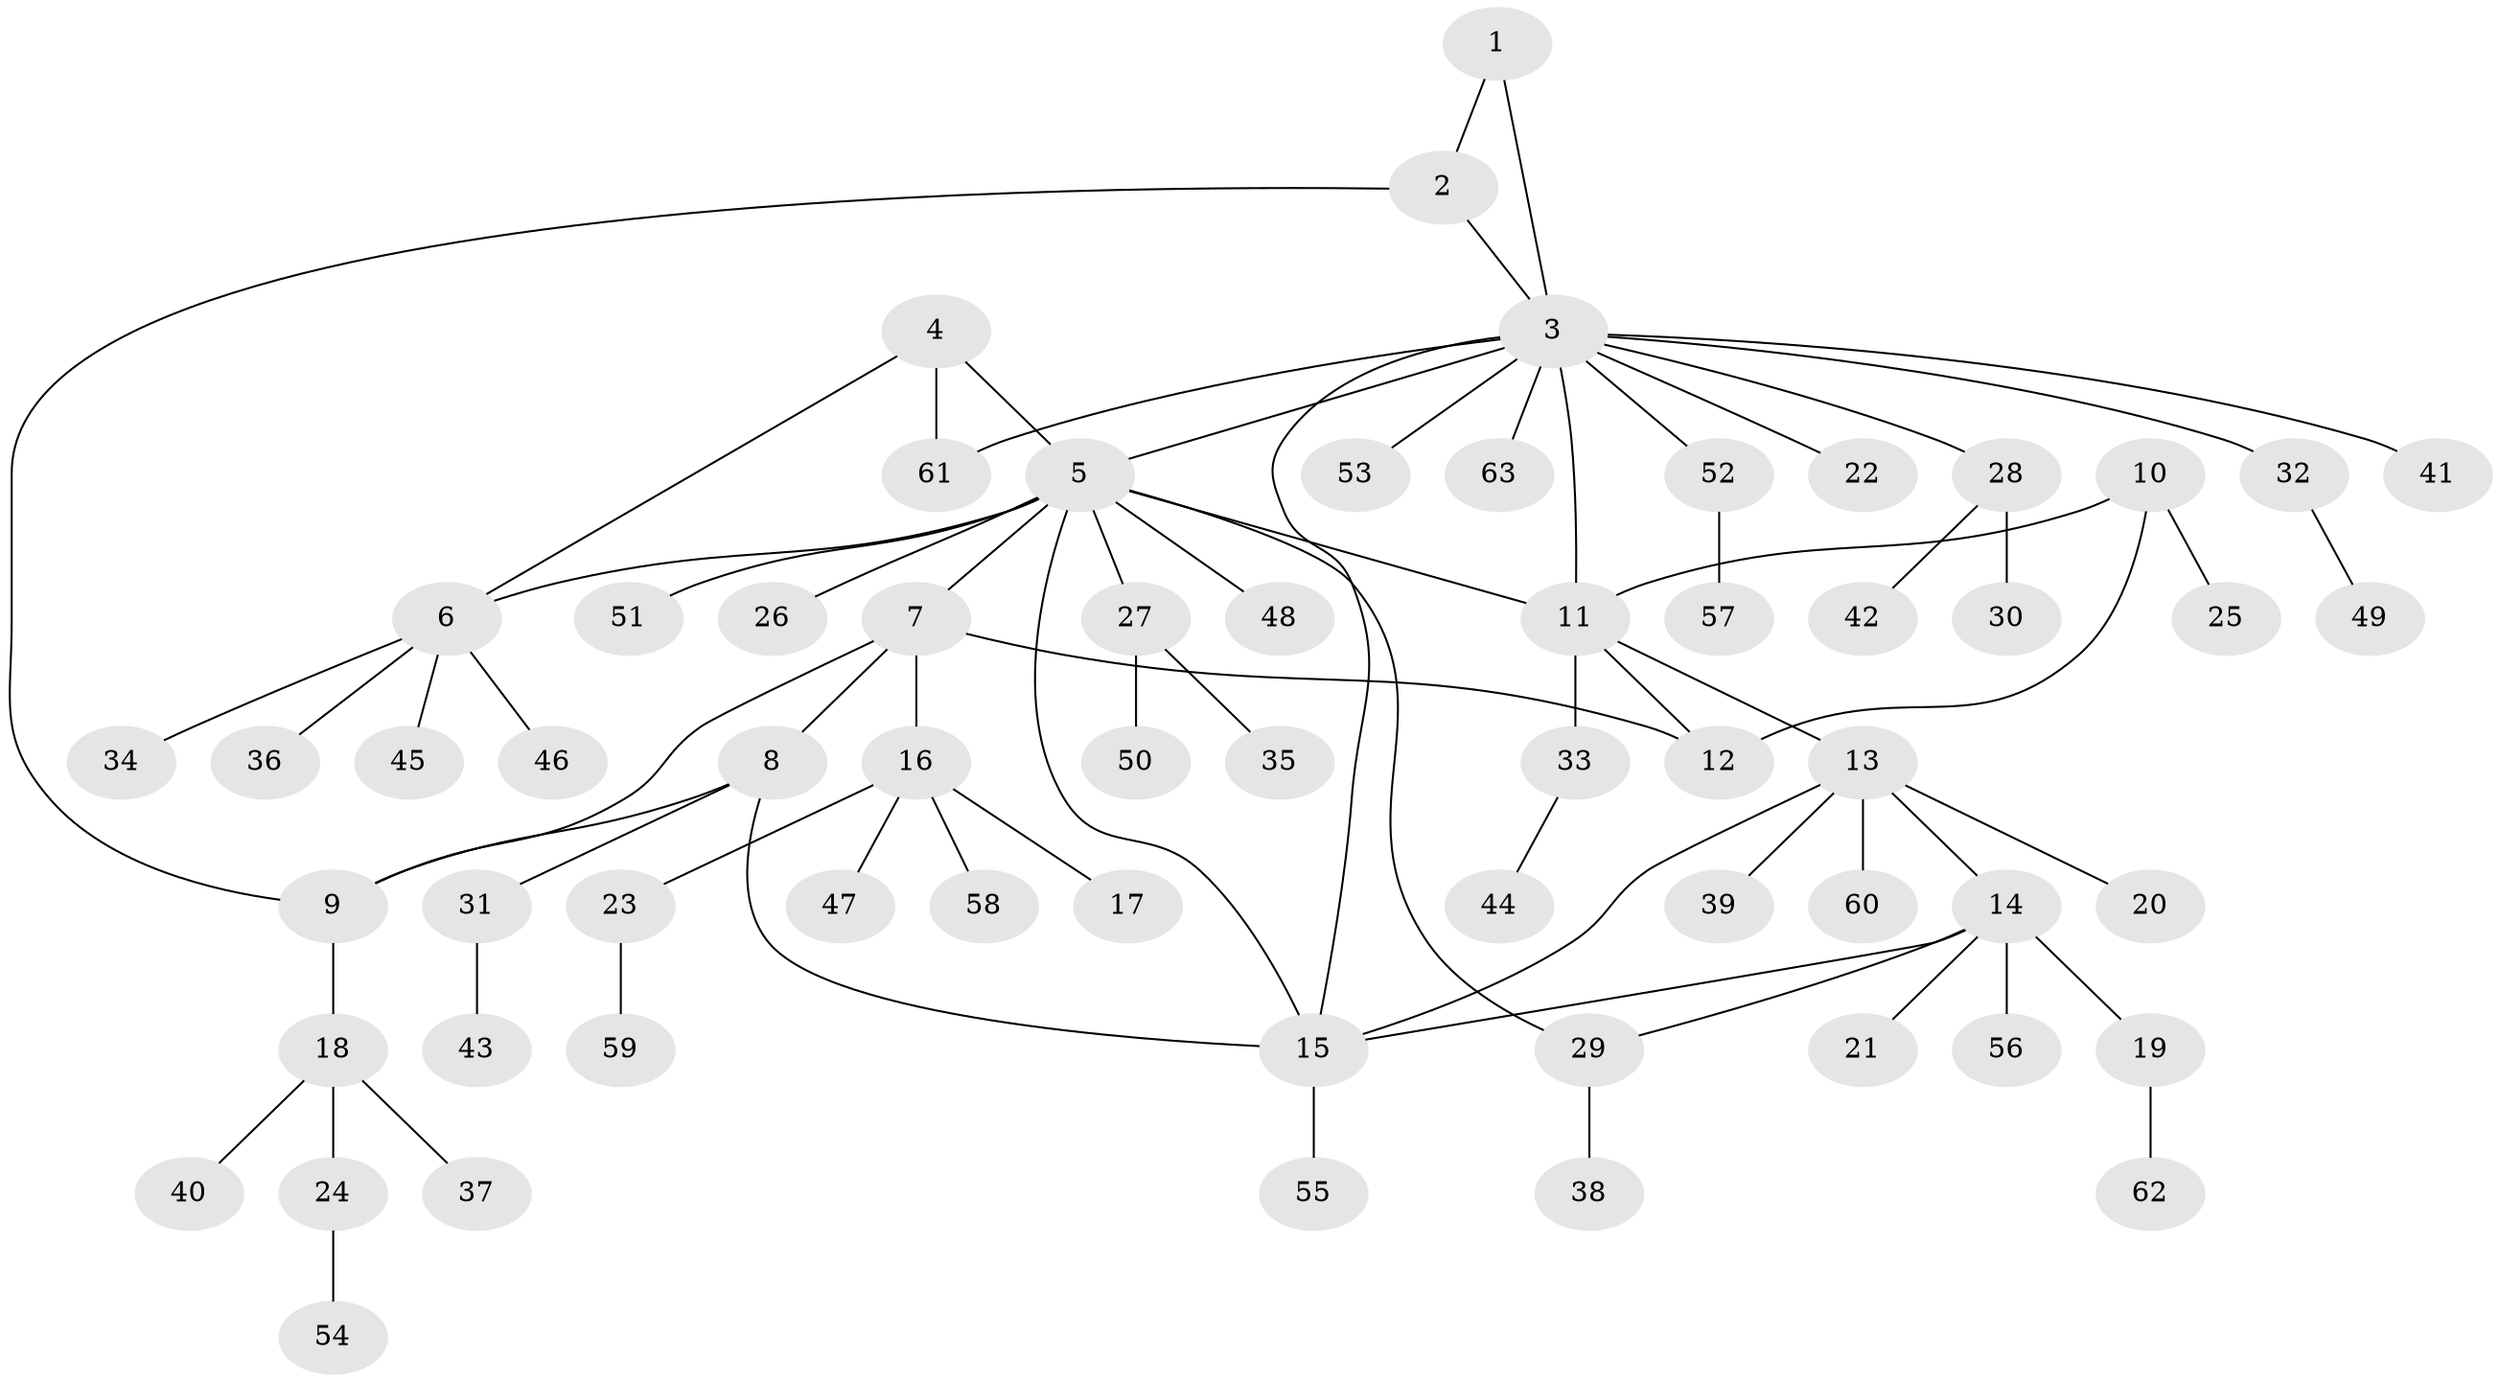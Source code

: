 // coarse degree distribution, {2: 0.08, 3: 0.16, 1: 0.68, 17: 0.04, 4: 0.04}
// Generated by graph-tools (version 1.1) at 2025/58/03/04/25 21:58:02]
// undirected, 63 vertices, 75 edges
graph export_dot {
graph [start="1"]
  node [color=gray90,style=filled];
  1;
  2;
  3;
  4;
  5;
  6;
  7;
  8;
  9;
  10;
  11;
  12;
  13;
  14;
  15;
  16;
  17;
  18;
  19;
  20;
  21;
  22;
  23;
  24;
  25;
  26;
  27;
  28;
  29;
  30;
  31;
  32;
  33;
  34;
  35;
  36;
  37;
  38;
  39;
  40;
  41;
  42;
  43;
  44;
  45;
  46;
  47;
  48;
  49;
  50;
  51;
  52;
  53;
  54;
  55;
  56;
  57;
  58;
  59;
  60;
  61;
  62;
  63;
  1 -- 2;
  1 -- 3;
  2 -- 3;
  2 -- 9;
  3 -- 5;
  3 -- 11;
  3 -- 15;
  3 -- 22;
  3 -- 28;
  3 -- 32;
  3 -- 41;
  3 -- 52;
  3 -- 53;
  3 -- 61;
  3 -- 63;
  4 -- 5;
  4 -- 6;
  4 -- 61;
  5 -- 6;
  5 -- 7;
  5 -- 11;
  5 -- 15;
  5 -- 26;
  5 -- 27;
  5 -- 29;
  5 -- 48;
  5 -- 51;
  6 -- 34;
  6 -- 36;
  6 -- 45;
  6 -- 46;
  7 -- 8;
  7 -- 9;
  7 -- 12;
  7 -- 16;
  8 -- 9;
  8 -- 15;
  8 -- 31;
  9 -- 18;
  10 -- 11;
  10 -- 12;
  10 -- 25;
  11 -- 12;
  11 -- 13;
  11 -- 33;
  13 -- 14;
  13 -- 15;
  13 -- 20;
  13 -- 39;
  13 -- 60;
  14 -- 15;
  14 -- 19;
  14 -- 21;
  14 -- 29;
  14 -- 56;
  15 -- 55;
  16 -- 17;
  16 -- 23;
  16 -- 47;
  16 -- 58;
  18 -- 24;
  18 -- 37;
  18 -- 40;
  19 -- 62;
  23 -- 59;
  24 -- 54;
  27 -- 35;
  27 -- 50;
  28 -- 30;
  28 -- 42;
  29 -- 38;
  31 -- 43;
  32 -- 49;
  33 -- 44;
  52 -- 57;
}
